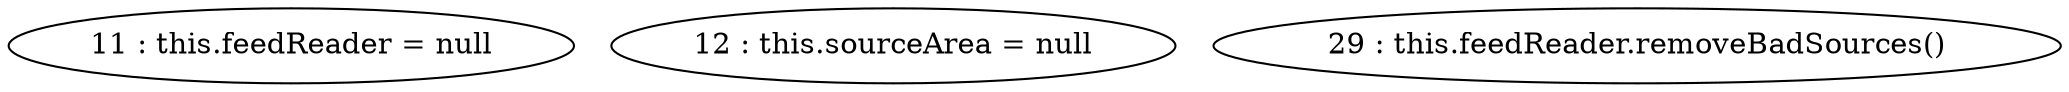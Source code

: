 digraph G {
"11 : this.feedReader = null"
"12 : this.sourceArea = null"
"29 : this.feedReader.removeBadSources()"
}